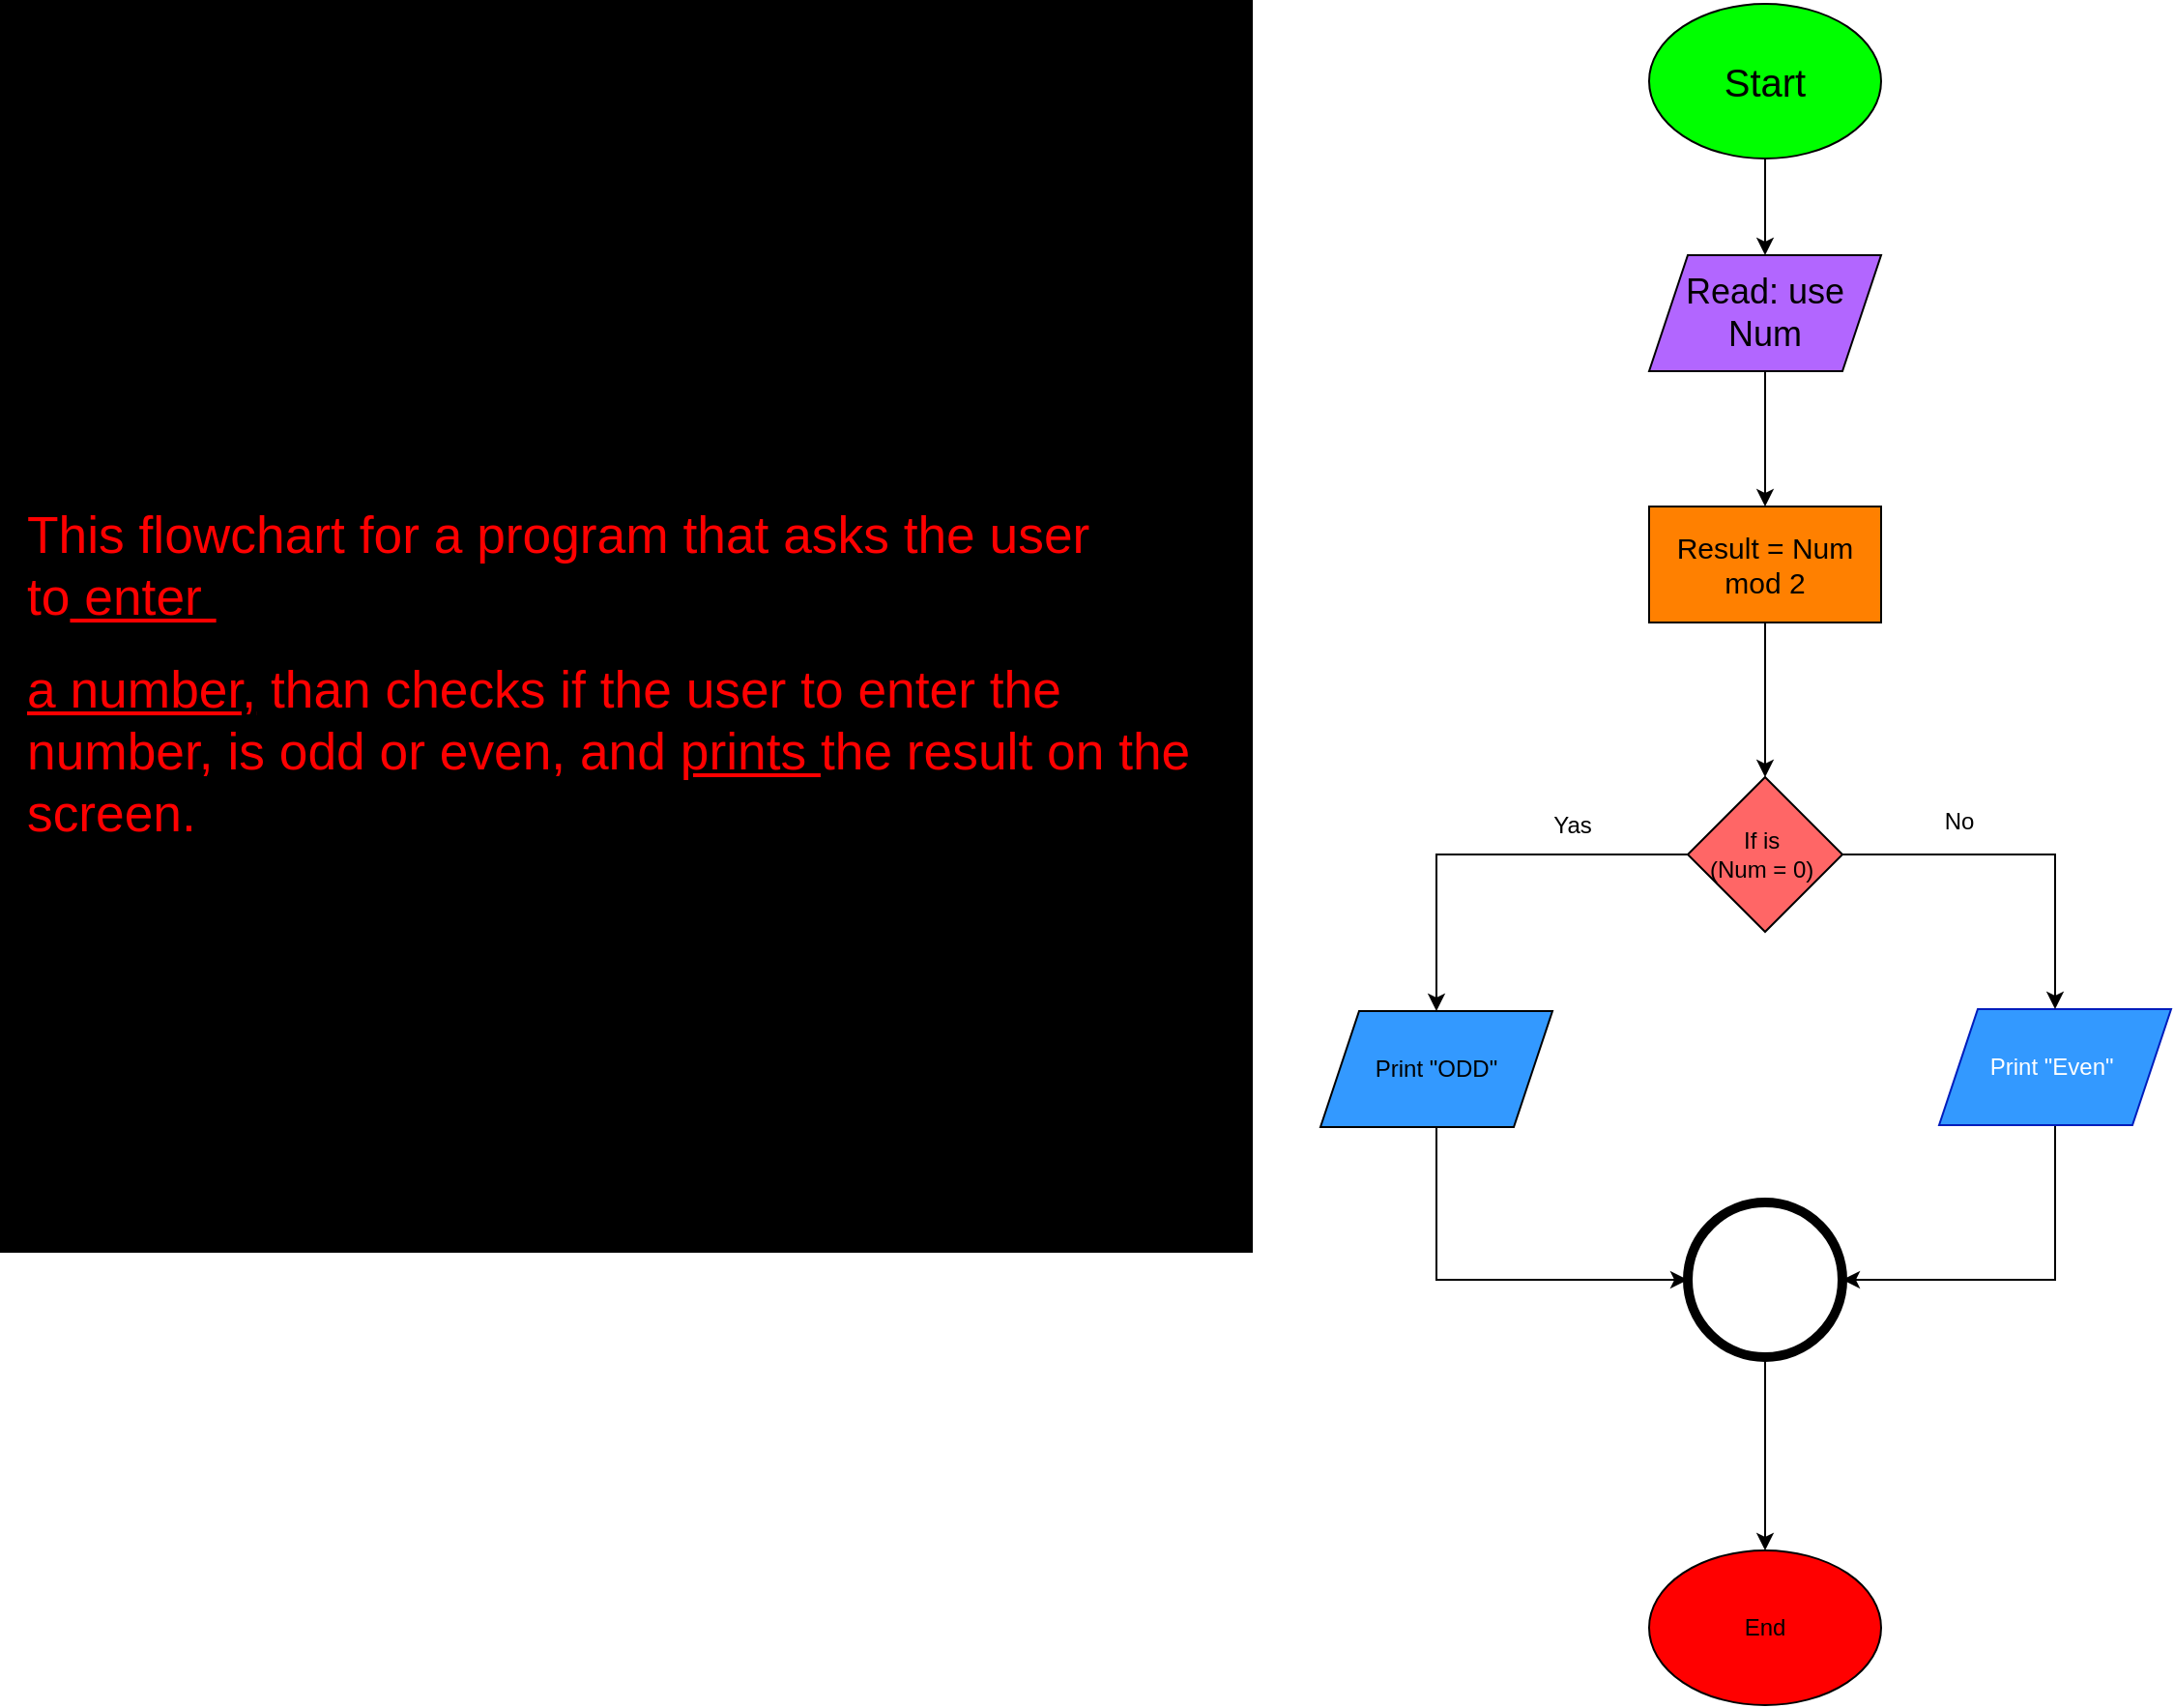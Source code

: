 <mxfile version="27.0.9">
  <diagram name="Page-1" id="NPLavSzPTFwuzmdZLNRi">
    <mxGraphModel dx="3096" dy="2204" grid="1" gridSize="10" guides="1" tooltips="1" connect="1" arrows="1" fold="1" page="1" pageScale="1" pageWidth="1169" pageHeight="827" math="0" shadow="0">
      <root>
        <mxCell id="0" />
        <mxCell id="1" parent="0" />
        <mxCell id="CMagMuN_N-w_v8r2wmOn-2" value="&lt;h1 style=&quot;direction: ltr; unicode-bidi: embed;&quot;&gt;&lt;span style=&quot;font-size: 22pt; line-height: 31.387px;&quot;&gt;#3&lt;/span&gt;&lt;/h1&gt;&lt;h1 style=&quot;direction: ltr; unicode-bidi: embed;&quot;&gt;&lt;span style=&quot;background-color: transparent; color: red; font-size: 20pt; font-weight: normal;&quot;&gt;This flowchart for a program that asks the&amp;nbsp;&lt;/span&gt;&lt;span style=&quot;color: red; font-size: 20pt; background-color: transparent; font-weight: normal;&quot;&gt;user to&lt;/span&gt;&lt;u style=&quot;color: red; font-size: 20pt; background-color: transparent; font-weight: normal;&quot;&gt;&amp;nbsp;enter&amp;nbsp;&lt;/u&gt;&lt;/h1&gt;&lt;h1 style=&quot;direction: ltr; unicode-bidi: embed;&quot;&gt;&lt;u style=&quot;background-color: transparent; color: red; font-size: 20pt; font-weight: normal;&quot;&gt;a number,&lt;/u&gt;&lt;span style=&quot;background-color: transparent; color: red; font-size: 20pt; font-weight: normal;&quot;&gt;&amp;nbsp;than checks if the user to enter the number, is odd or even, and&amp;nbsp;&lt;/span&gt;&lt;u style=&quot;background-color: transparent; color: red; font-size: 20pt; font-weight: normal;&quot;&gt;prints&amp;nbsp;&lt;/u&gt;&lt;span style=&quot;background-color: transparent; color: red; font-size: 20pt; font-weight: normal;&quot;&gt;the result on the screen.&lt;/span&gt;&lt;/h1&gt;" style="whiteSpace=wrap;html=1;aspect=fixed;align=left;strokeColor=default;fillColor=#000000;strokeWidth=8;gradientColor=none;spacingTop=5;spacingLeft=5;spacingBottom=5;spacingRight=5;spacing=5;" parent="1" vertex="1">
          <mxGeometry x="-19" y="2" width="640" height="640" as="geometry" />
        </mxCell>
        <mxCell id="CMagMuN_N-w_v8r2wmOn-3" value="End" style="ellipse;whiteSpace=wrap;html=1;fillColor=#FF0000;" parent="1" vertex="1">
          <mxGeometry x="830" y="800" width="120" height="80" as="geometry" />
        </mxCell>
        <mxCell id="CMagMuN_N-w_v8r2wmOn-9" value="" style="edgeStyle=orthogonalEdgeStyle;rounded=0;orthogonalLoop=1;jettySize=auto;html=1;" parent="1" source="CMagMuN_N-w_v8r2wmOn-4" target="CMagMuN_N-w_v8r2wmOn-5" edge="1">
          <mxGeometry relative="1" as="geometry" />
        </mxCell>
        <mxCell id="CMagMuN_N-w_v8r2wmOn-4" value="&lt;font style=&quot;font-size: 20px;&quot;&gt;Start&lt;/font&gt;" style="ellipse;whiteSpace=wrap;html=1;fillColor=#00FF00;" parent="1" vertex="1">
          <mxGeometry x="830" width="120" height="80" as="geometry" />
        </mxCell>
        <mxCell id="CMagMuN_N-w_v8r2wmOn-10" value="" style="edgeStyle=orthogonalEdgeStyle;rounded=0;orthogonalLoop=1;jettySize=auto;html=1;" parent="1" source="CMagMuN_N-w_v8r2wmOn-5" target="CMagMuN_N-w_v8r2wmOn-6" edge="1">
          <mxGeometry relative="1" as="geometry" />
        </mxCell>
        <mxCell id="CMagMuN_N-w_v8r2wmOn-5" value="&lt;font style=&quot;&quot;&gt;&lt;font style=&quot;font-size: 18px;&quot;&gt;Read: use Num&lt;/font&gt;&lt;br&gt;&lt;/font&gt;" style="shape=parallelogram;perimeter=parallelogramPerimeter;whiteSpace=wrap;html=1;fixedSize=1;fillColor=#B266FF;" parent="1" vertex="1">
          <mxGeometry x="830" y="130" width="120" height="60" as="geometry" />
        </mxCell>
        <mxCell id="CMagMuN_N-w_v8r2wmOn-21" value="" style="edgeStyle=orthogonalEdgeStyle;rounded=0;orthogonalLoop=1;jettySize=auto;html=1;" parent="1" source="CMagMuN_N-w_v8r2wmOn-6" target="CMagMuN_N-w_v8r2wmOn-14" edge="1">
          <mxGeometry relative="1" as="geometry" />
        </mxCell>
        <mxCell id="CMagMuN_N-w_v8r2wmOn-6" value="&lt;span style=&quot;text-align: left;&quot;&gt;&lt;font style=&quot;font-size: 15px;&quot;&gt;Result = Num mod 2&lt;/font&gt;&lt;/span&gt;" style="rounded=0;whiteSpace=wrap;html=1;fillColor=#FF8000;" parent="1" vertex="1">
          <mxGeometry x="830" y="260" width="120" height="60" as="geometry" />
        </mxCell>
        <mxCell id="CMagMuN_N-w_v8r2wmOn-18" style="edgeStyle=orthogonalEdgeStyle;rounded=0;orthogonalLoop=1;jettySize=auto;html=1;entryX=1;entryY=0.5;entryDx=0;entryDy=0;" parent="1" source="CMagMuN_N-w_v8r2wmOn-7" target="CMagMuN_N-w_v8r2wmOn-13" edge="1">
          <mxGeometry relative="1" as="geometry">
            <Array as="points">
              <mxPoint x="1040" y="660" />
            </Array>
          </mxGeometry>
        </mxCell>
        <mxCell id="CMagMuN_N-w_v8r2wmOn-7" value="&lt;font&gt;&lt;span style=&quot;color: rgb(255, 255, 255); text-align: left;&quot;&gt;&lt;font style=&quot;&quot;&gt;Print&amp;nbsp;&lt;/font&gt;&lt;/span&gt;&lt;span style=&quot;color: rgb(255, 255, 255); text-align: left;&quot;&gt;&quot;Even&quot;&lt;/span&gt;&lt;span style=&quot;color: rgb(255, 255, 255); text-align: left;&quot;&gt;&lt;font style=&quot;&quot;&gt;&amp;nbsp;&lt;/font&gt;&lt;/span&gt;&lt;/font&gt;" style="shape=parallelogram;perimeter=parallelogramPerimeter;whiteSpace=wrap;html=1;fixedSize=1;fillColor=#3399FF;fontColor=#ffffff;strokeColor=#001DBC;" parent="1" vertex="1">
          <mxGeometry x="980" y="520" width="120" height="60" as="geometry" />
        </mxCell>
        <mxCell id="CMagMuN_N-w_v8r2wmOn-8" style="edgeStyle=orthogonalEdgeStyle;rounded=0;orthogonalLoop=1;jettySize=auto;html=1;exitX=0.5;exitY=1;exitDx=0;exitDy=0;" parent="1" source="CMagMuN_N-w_v8r2wmOn-6" target="CMagMuN_N-w_v8r2wmOn-6" edge="1">
          <mxGeometry relative="1" as="geometry" />
        </mxCell>
        <mxCell id="CMagMuN_N-w_v8r2wmOn-17" style="edgeStyle=orthogonalEdgeStyle;rounded=0;orthogonalLoop=1;jettySize=auto;html=1;entryX=0;entryY=0.5;entryDx=0;entryDy=0;exitX=0.5;exitY=1;exitDx=0;exitDy=0;" parent="1" source="CMagMuN_N-w_v8r2wmOn-12" target="CMagMuN_N-w_v8r2wmOn-13" edge="1">
          <mxGeometry relative="1" as="geometry">
            <mxPoint x="720" y="600" as="sourcePoint" />
            <Array as="points">
              <mxPoint x="720" y="660" />
            </Array>
          </mxGeometry>
        </mxCell>
        <mxCell id="CMagMuN_N-w_v8r2wmOn-12" value="&lt;span style=&quot;text-align: left;&quot;&gt;&lt;font&gt;Print &quot;ODD&quot;&lt;/font&gt;&lt;/span&gt;" style="shape=parallelogram;perimeter=parallelogramPerimeter;whiteSpace=wrap;html=1;fixedSize=1;fillColor=#3399FF;" parent="1" vertex="1">
          <mxGeometry x="660" y="521" width="120" height="60" as="geometry" />
        </mxCell>
        <mxCell id="CMagMuN_N-w_v8r2wmOn-20" style="edgeStyle=orthogonalEdgeStyle;rounded=0;orthogonalLoop=1;jettySize=auto;html=1;entryX=0.5;entryY=0;entryDx=0;entryDy=0;" parent="1" source="CMagMuN_N-w_v8r2wmOn-13" target="CMagMuN_N-w_v8r2wmOn-3" edge="1">
          <mxGeometry relative="1" as="geometry" />
        </mxCell>
        <mxCell id="CMagMuN_N-w_v8r2wmOn-13" value="" style="ellipse;whiteSpace=wrap;html=1;aspect=fixed;strokeWidth=5;" parent="1" vertex="1">
          <mxGeometry x="850" y="620" width="80" height="80" as="geometry" />
        </mxCell>
        <mxCell id="CMagMuN_N-w_v8r2wmOn-15" style="edgeStyle=orthogonalEdgeStyle;rounded=0;orthogonalLoop=1;jettySize=auto;html=1;entryX=0.5;entryY=0;entryDx=0;entryDy=0;" parent="1" source="CMagMuN_N-w_v8r2wmOn-14" target="CMagMuN_N-w_v8r2wmOn-7" edge="1">
          <mxGeometry relative="1" as="geometry" />
        </mxCell>
        <mxCell id="CMagMuN_N-w_v8r2wmOn-16" style="edgeStyle=orthogonalEdgeStyle;rounded=0;orthogonalLoop=1;jettySize=auto;html=1;entryX=0.5;entryY=0;entryDx=0;entryDy=0;" parent="1" source="CMagMuN_N-w_v8r2wmOn-14" target="CMagMuN_N-w_v8r2wmOn-12" edge="1">
          <mxGeometry relative="1" as="geometry" />
        </mxCell>
        <mxCell id="CMagMuN_N-w_v8r2wmOn-14" value="&lt;font&gt;If is&amp;nbsp;&lt;/font&gt;&lt;div&gt;&lt;font&gt;(Num = 0)&amp;nbsp;&lt;/font&gt;&lt;/div&gt;" style="rhombus;whiteSpace=wrap;html=1;fillColor=#FF6666;" parent="1" vertex="1">
          <mxGeometry x="850" y="400" width="80" height="80" as="geometry" />
        </mxCell>
        <mxCell id="CMagMuN_N-w_v8r2wmOn-24" value="Yas" style="text;html=1;align=center;verticalAlign=middle;resizable=0;points=[];autosize=1;strokeColor=none;fillColor=none;" parent="1" vertex="1">
          <mxGeometry x="770" y="410" width="40" height="30" as="geometry" />
        </mxCell>
        <mxCell id="CMagMuN_N-w_v8r2wmOn-25" value="No" style="text;html=1;align=center;verticalAlign=middle;resizable=0;points=[];autosize=1;strokeColor=none;fillColor=none;" parent="1" vertex="1">
          <mxGeometry x="970" y="408" width="40" height="30" as="geometry" />
        </mxCell>
      </root>
    </mxGraphModel>
  </diagram>
</mxfile>
